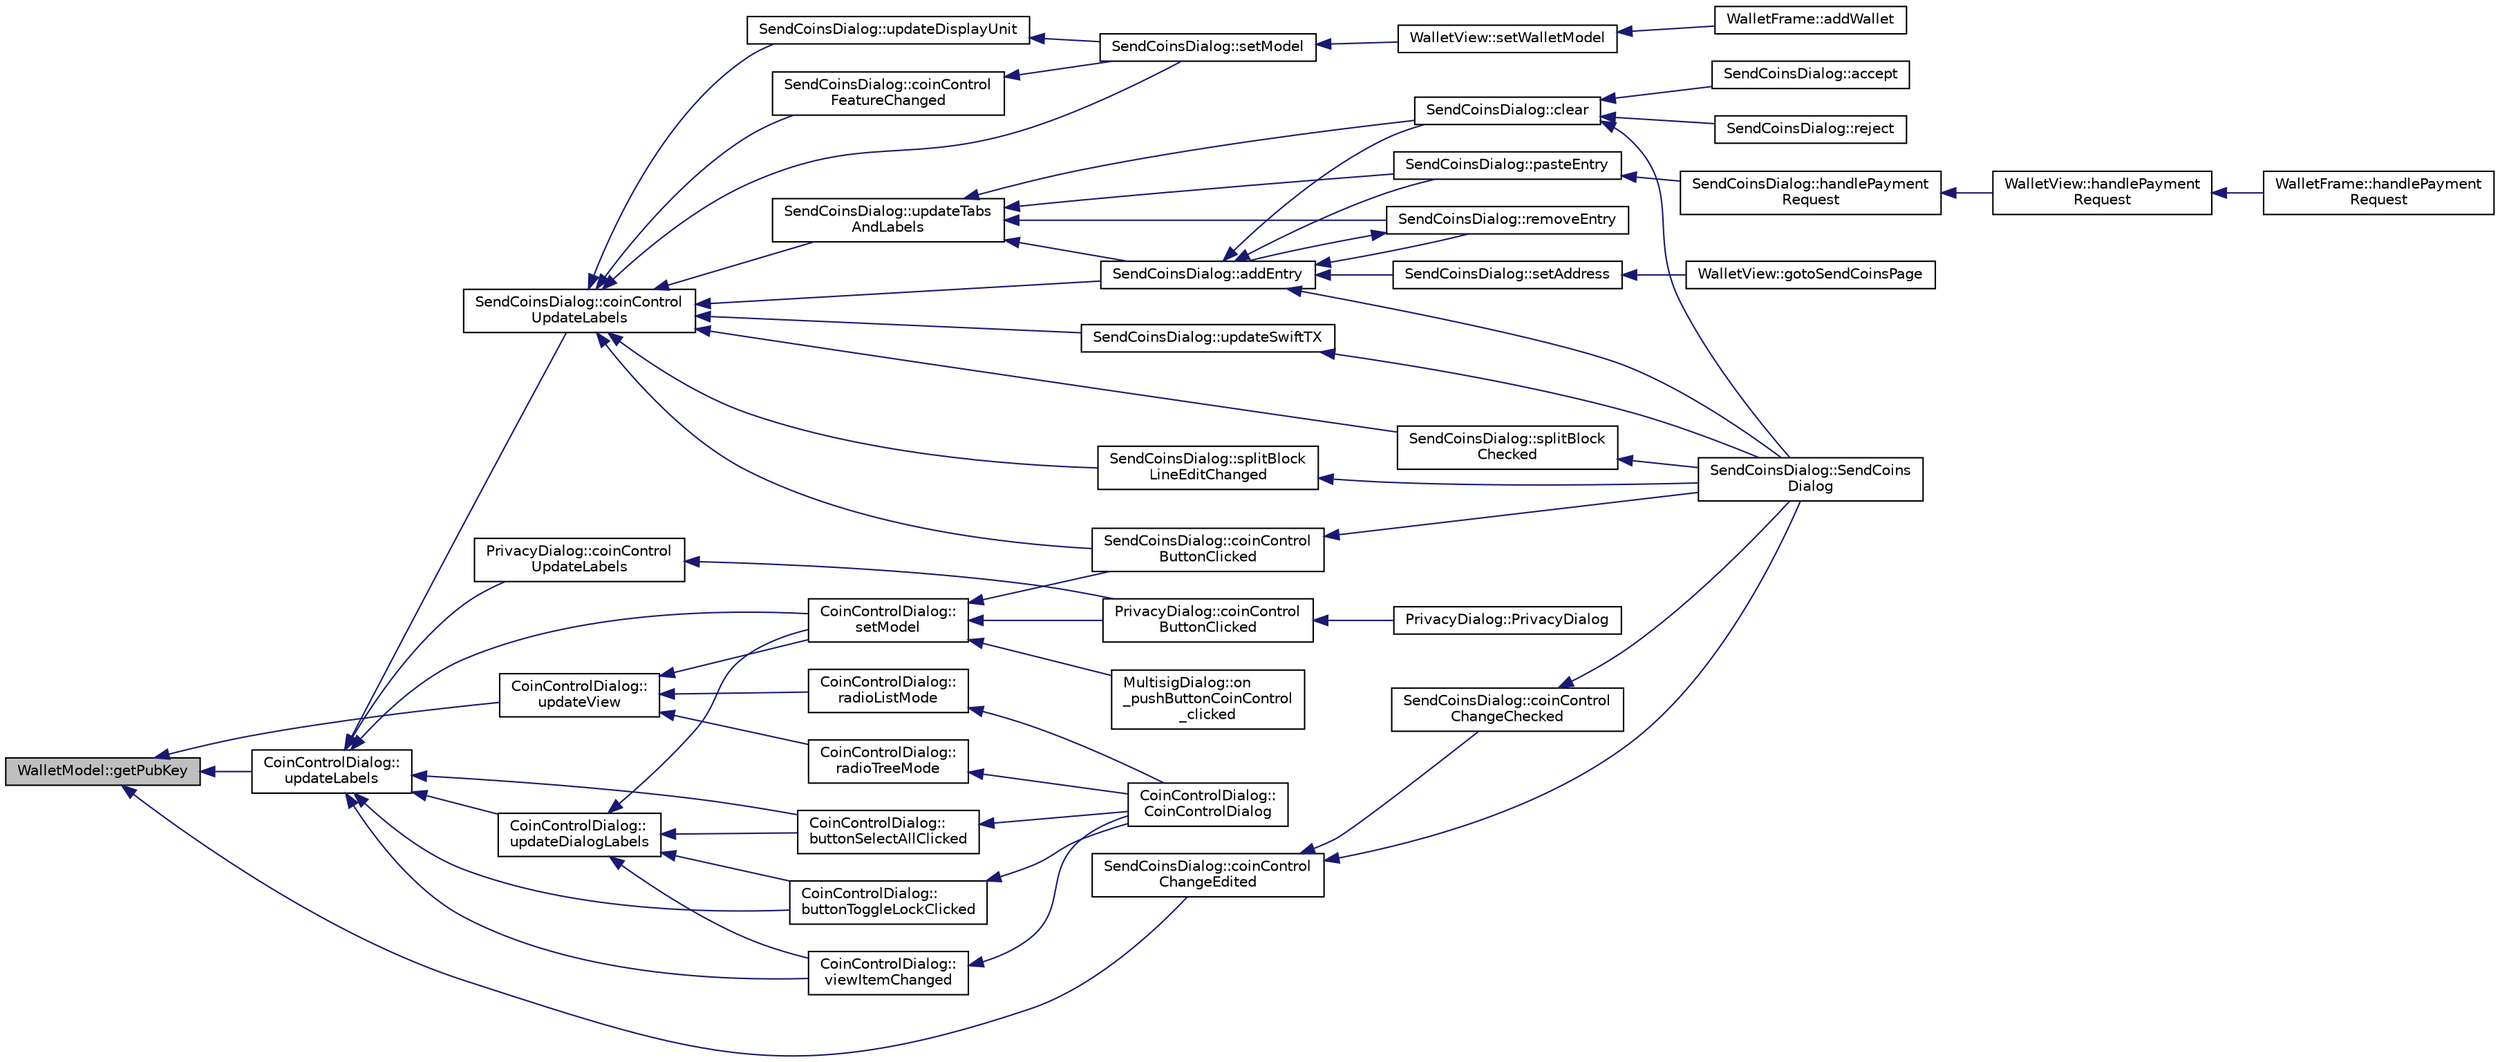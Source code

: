 digraph "WalletModel::getPubKey"
{
  edge [fontname="Helvetica",fontsize="10",labelfontname="Helvetica",labelfontsize="10"];
  node [fontname="Helvetica",fontsize="10",shape=record];
  rankdir="LR";
  Node605 [label="WalletModel::getPubKey",height=0.2,width=0.4,color="black", fillcolor="grey75", style="filled", fontcolor="black"];
  Node605 -> Node606 [dir="back",color="midnightblue",fontsize="10",style="solid",fontname="Helvetica"];
  Node606 [label="CoinControlDialog::\lupdateLabels",height=0.2,width=0.4,color="black", fillcolor="white", style="filled",URL="$class_coin_control_dialog.html#a4fc60e89b097952ff22dc0f9c58c87d9"];
  Node606 -> Node607 [dir="back",color="midnightblue",fontsize="10",style="solid",fontname="Helvetica"];
  Node607 [label="CoinControlDialog::\lsetModel",height=0.2,width=0.4,color="black", fillcolor="white", style="filled",URL="$class_coin_control_dialog.html#a4c34a48574814089c54f763a22f5317a"];
  Node607 -> Node608 [dir="back",color="midnightblue",fontsize="10",style="solid",fontname="Helvetica"];
  Node608 [label="MultisigDialog::on\l_pushButtonCoinControl\l_clicked",height=0.2,width=0.4,color="black", fillcolor="white", style="filled",URL="$class_multisig_dialog.html#a3d21b360d294040f947ce6cc685dfdfa"];
  Node607 -> Node609 [dir="back",color="midnightblue",fontsize="10",style="solid",fontname="Helvetica"];
  Node609 [label="PrivacyDialog::coinControl\lButtonClicked",height=0.2,width=0.4,color="black", fillcolor="white", style="filled",URL="$class_privacy_dialog.html#a16488c5d2fb41caedb18e9a6c1a376bb"];
  Node609 -> Node610 [dir="back",color="midnightblue",fontsize="10",style="solid",fontname="Helvetica"];
  Node610 [label="PrivacyDialog::PrivacyDialog",height=0.2,width=0.4,color="black", fillcolor="white", style="filled",URL="$class_privacy_dialog.html#ab7308b7ed5782dfa26fb1f216385207c"];
  Node607 -> Node611 [dir="back",color="midnightblue",fontsize="10",style="solid",fontname="Helvetica"];
  Node611 [label="SendCoinsDialog::coinControl\lButtonClicked",height=0.2,width=0.4,color="black", fillcolor="white", style="filled",URL="$class_send_coins_dialog.html#a59d757d9e4bea5b380eb480fd79cfb49"];
  Node611 -> Node612 [dir="back",color="midnightblue",fontsize="10",style="solid",fontname="Helvetica"];
  Node612 [label="SendCoinsDialog::SendCoins\lDialog",height=0.2,width=0.4,color="black", fillcolor="white", style="filled",URL="$class_send_coins_dialog.html#a0df5bc29d1df68eda44826651afc595f"];
  Node606 -> Node613 [dir="back",color="midnightblue",fontsize="10",style="solid",fontname="Helvetica"];
  Node613 [label="CoinControlDialog::\lbuttonSelectAllClicked",height=0.2,width=0.4,color="black", fillcolor="white", style="filled",URL="$class_coin_control_dialog.html#ae106a71c5b87ac8bea8c52e7c4f4a129"];
  Node613 -> Node614 [dir="back",color="midnightblue",fontsize="10",style="solid",fontname="Helvetica"];
  Node614 [label="CoinControlDialog::\lCoinControlDialog",height=0.2,width=0.4,color="black", fillcolor="white", style="filled",URL="$class_coin_control_dialog.html#a8eafb58ed1c5668af9a4890704136671"];
  Node606 -> Node615 [dir="back",color="midnightblue",fontsize="10",style="solid",fontname="Helvetica"];
  Node615 [label="CoinControlDialog::\lbuttonToggleLockClicked",height=0.2,width=0.4,color="black", fillcolor="white", style="filled",URL="$class_coin_control_dialog.html#a6da2f01f4e266766a0be3609890b22f2"];
  Node615 -> Node614 [dir="back",color="midnightblue",fontsize="10",style="solid",fontname="Helvetica"];
  Node606 -> Node616 [dir="back",color="midnightblue",fontsize="10",style="solid",fontname="Helvetica"];
  Node616 [label="CoinControlDialog::\lviewItemChanged",height=0.2,width=0.4,color="black", fillcolor="white", style="filled",URL="$class_coin_control_dialog.html#ac3c37dabd83f71d9c96bf5567fe85234"];
  Node616 -> Node614 [dir="back",color="midnightblue",fontsize="10",style="solid",fontname="Helvetica"];
  Node606 -> Node617 [dir="back",color="midnightblue",fontsize="10",style="solid",fontname="Helvetica"];
  Node617 [label="CoinControlDialog::\lupdateDialogLabels",height=0.2,width=0.4,color="black", fillcolor="white", style="filled",URL="$class_coin_control_dialog.html#ae0162e01893a3c85aeeee743c1cb1084"];
  Node617 -> Node607 [dir="back",color="midnightblue",fontsize="10",style="solid",fontname="Helvetica"];
  Node617 -> Node613 [dir="back",color="midnightblue",fontsize="10",style="solid",fontname="Helvetica"];
  Node617 -> Node615 [dir="back",color="midnightblue",fontsize="10",style="solid",fontname="Helvetica"];
  Node617 -> Node616 [dir="back",color="midnightblue",fontsize="10",style="solid",fontname="Helvetica"];
  Node606 -> Node618 [dir="back",color="midnightblue",fontsize="10",style="solid",fontname="Helvetica"];
  Node618 [label="PrivacyDialog::coinControl\lUpdateLabels",height=0.2,width=0.4,color="black", fillcolor="white", style="filled",URL="$class_privacy_dialog.html#a721730d9cef00052728718f55bbf80d3"];
  Node618 -> Node609 [dir="back",color="midnightblue",fontsize="10",style="solid",fontname="Helvetica"];
  Node606 -> Node619 [dir="back",color="midnightblue",fontsize="10",style="solid",fontname="Helvetica"];
  Node619 [label="SendCoinsDialog::coinControl\lUpdateLabels",height=0.2,width=0.4,color="black", fillcolor="white", style="filled",URL="$class_send_coins_dialog.html#ae4f429aabcaf309aa314b90049be2a74"];
  Node619 -> Node620 [dir="back",color="midnightblue",fontsize="10",style="solid",fontname="Helvetica"];
  Node620 [label="SendCoinsDialog::setModel",height=0.2,width=0.4,color="black", fillcolor="white", style="filled",URL="$class_send_coins_dialog.html#a73a6c1b1850a334ee652ac167713a2aa"];
  Node620 -> Node621 [dir="back",color="midnightblue",fontsize="10",style="solid",fontname="Helvetica"];
  Node621 [label="WalletView::setWalletModel",height=0.2,width=0.4,color="black", fillcolor="white", style="filled",URL="$class_wallet_view.html#a0a37ff693a4f9c1e5ddc23f9cd3913be",tooltip="Set the wallet model. "];
  Node621 -> Node622 [dir="back",color="midnightblue",fontsize="10",style="solid",fontname="Helvetica"];
  Node622 [label="WalletFrame::addWallet",height=0.2,width=0.4,color="black", fillcolor="white", style="filled",URL="$class_wallet_frame.html#aa199c3f27654199d84c365cf86167d86"];
  Node619 -> Node623 [dir="back",color="midnightblue",fontsize="10",style="solid",fontname="Helvetica"];
  Node623 [label="SendCoinsDialog::addEntry",height=0.2,width=0.4,color="black", fillcolor="white", style="filled",URL="$class_send_coins_dialog.html#a3d680a76b967641115c6ff2fa83fb62a"];
  Node623 -> Node612 [dir="back",color="midnightblue",fontsize="10",style="solid",fontname="Helvetica"];
  Node623 -> Node624 [dir="back",color="midnightblue",fontsize="10",style="solid",fontname="Helvetica"];
  Node624 [label="SendCoinsDialog::clear",height=0.2,width=0.4,color="black", fillcolor="white", style="filled",URL="$class_send_coins_dialog.html#a127bddff45f49ff5e6e263efe218ae26"];
  Node624 -> Node612 [dir="back",color="midnightblue",fontsize="10",style="solid",fontname="Helvetica"];
  Node624 -> Node625 [dir="back",color="midnightblue",fontsize="10",style="solid",fontname="Helvetica"];
  Node625 [label="SendCoinsDialog::reject",height=0.2,width=0.4,color="black", fillcolor="white", style="filled",URL="$class_send_coins_dialog.html#a4879553d77d29f522ac92ac04580f4ad"];
  Node624 -> Node626 [dir="back",color="midnightblue",fontsize="10",style="solid",fontname="Helvetica"];
  Node626 [label="SendCoinsDialog::accept",height=0.2,width=0.4,color="black", fillcolor="white", style="filled",URL="$class_send_coins_dialog.html#af2185c3d29e43d37c30669f0def46060"];
  Node623 -> Node627 [dir="back",color="midnightblue",fontsize="10",style="solid",fontname="Helvetica"];
  Node627 [label="SendCoinsDialog::removeEntry",height=0.2,width=0.4,color="black", fillcolor="white", style="filled",URL="$class_send_coins_dialog.html#aabd82a79bd2358493f36425f1d62136b"];
  Node627 -> Node623 [dir="back",color="midnightblue",fontsize="10",style="solid",fontname="Helvetica"];
  Node623 -> Node628 [dir="back",color="midnightblue",fontsize="10",style="solid",fontname="Helvetica"];
  Node628 [label="SendCoinsDialog::setAddress",height=0.2,width=0.4,color="black", fillcolor="white", style="filled",URL="$class_send_coins_dialog.html#a920b2dbf121ca3cfac2adc56e96295f8"];
  Node628 -> Node629 [dir="back",color="midnightblue",fontsize="10",style="solid",fontname="Helvetica"];
  Node629 [label="WalletView::gotoSendCoinsPage",height=0.2,width=0.4,color="black", fillcolor="white", style="filled",URL="$class_wallet_view.html#a2a70c2b00b097dd7b83b6915bb037ea3",tooltip="Switch to send coins page. "];
  Node623 -> Node630 [dir="back",color="midnightblue",fontsize="10",style="solid",fontname="Helvetica"];
  Node630 [label="SendCoinsDialog::pasteEntry",height=0.2,width=0.4,color="black", fillcolor="white", style="filled",URL="$class_send_coins_dialog.html#a4440d15ced5d217baaad33a17d56b409"];
  Node630 -> Node631 [dir="back",color="midnightblue",fontsize="10",style="solid",fontname="Helvetica"];
  Node631 [label="SendCoinsDialog::handlePayment\lRequest",height=0.2,width=0.4,color="black", fillcolor="white", style="filled",URL="$class_send_coins_dialog.html#a82ed6a3badadaa523415e1924ebd292a"];
  Node631 -> Node632 [dir="back",color="midnightblue",fontsize="10",style="solid",fontname="Helvetica"];
  Node632 [label="WalletView::handlePayment\lRequest",height=0.2,width=0.4,color="black", fillcolor="white", style="filled",URL="$class_wallet_view.html#a0ae21d91a9d7755026ce2a6846cef68d"];
  Node632 -> Node633 [dir="back",color="midnightblue",fontsize="10",style="solid",fontname="Helvetica"];
  Node633 [label="WalletFrame::handlePayment\lRequest",height=0.2,width=0.4,color="black", fillcolor="white", style="filled",URL="$class_wallet_frame.html#aa8c5b10f2240df164795619ca41c619c"];
  Node619 -> Node634 [dir="back",color="midnightblue",fontsize="10",style="solid",fontname="Helvetica"];
  Node634 [label="SendCoinsDialog::updateTabs\lAndLabels",height=0.2,width=0.4,color="black", fillcolor="white", style="filled",URL="$class_send_coins_dialog.html#a3b834c739f7d02d8086a2bf58525c5f0"];
  Node634 -> Node624 [dir="back",color="midnightblue",fontsize="10",style="solid",fontname="Helvetica"];
  Node634 -> Node623 [dir="back",color="midnightblue",fontsize="10",style="solid",fontname="Helvetica"];
  Node634 -> Node627 [dir="back",color="midnightblue",fontsize="10",style="solid",fontname="Helvetica"];
  Node634 -> Node630 [dir="back",color="midnightblue",fontsize="10",style="solid",fontname="Helvetica"];
  Node619 -> Node635 [dir="back",color="midnightblue",fontsize="10",style="solid",fontname="Helvetica"];
  Node635 [label="SendCoinsDialog::updateDisplayUnit",height=0.2,width=0.4,color="black", fillcolor="white", style="filled",URL="$class_send_coins_dialog.html#a74815ad8502b126200b6fd2e59e9f042"];
  Node635 -> Node620 [dir="back",color="midnightblue",fontsize="10",style="solid",fontname="Helvetica"];
  Node619 -> Node636 [dir="back",color="midnightblue",fontsize="10",style="solid",fontname="Helvetica"];
  Node636 [label="SendCoinsDialog::updateSwiftTX",height=0.2,width=0.4,color="black", fillcolor="white", style="filled",URL="$class_send_coins_dialog.html#ad0ec158c40aa7129bf78e613ee183d7c"];
  Node636 -> Node612 [dir="back",color="midnightblue",fontsize="10",style="solid",fontname="Helvetica"];
  Node619 -> Node637 [dir="back",color="midnightblue",fontsize="10",style="solid",fontname="Helvetica"];
  Node637 [label="SendCoinsDialog::splitBlock\lChecked",height=0.2,width=0.4,color="black", fillcolor="white", style="filled",URL="$class_send_coins_dialog.html#af877b5c2223b5873110e093f5fb04645"];
  Node637 -> Node612 [dir="back",color="midnightblue",fontsize="10",style="solid",fontname="Helvetica"];
  Node619 -> Node638 [dir="back",color="midnightblue",fontsize="10",style="solid",fontname="Helvetica"];
  Node638 [label="SendCoinsDialog::splitBlock\lLineEditChanged",height=0.2,width=0.4,color="black", fillcolor="white", style="filled",URL="$class_send_coins_dialog.html#ab925f4161a3637e766b7a0625761035b"];
  Node638 -> Node612 [dir="back",color="midnightblue",fontsize="10",style="solid",fontname="Helvetica"];
  Node619 -> Node639 [dir="back",color="midnightblue",fontsize="10",style="solid",fontname="Helvetica"];
  Node639 [label="SendCoinsDialog::coinControl\lFeatureChanged",height=0.2,width=0.4,color="black", fillcolor="white", style="filled",URL="$class_send_coins_dialog.html#af13ddd00abec4f060632d887b5e838a3"];
  Node639 -> Node620 [dir="back",color="midnightblue",fontsize="10",style="solid",fontname="Helvetica"];
  Node619 -> Node611 [dir="back",color="midnightblue",fontsize="10",style="solid",fontname="Helvetica"];
  Node605 -> Node640 [dir="back",color="midnightblue",fontsize="10",style="solid",fontname="Helvetica"];
  Node640 [label="CoinControlDialog::\lupdateView",height=0.2,width=0.4,color="black", fillcolor="white", style="filled",URL="$class_coin_control_dialog.html#aadea33050e5c1efd5eae8d2fcfa721f9"];
  Node640 -> Node607 [dir="back",color="midnightblue",fontsize="10",style="solid",fontname="Helvetica"];
  Node640 -> Node641 [dir="back",color="midnightblue",fontsize="10",style="solid",fontname="Helvetica"];
  Node641 [label="CoinControlDialog::\lradioTreeMode",height=0.2,width=0.4,color="black", fillcolor="white", style="filled",URL="$class_coin_control_dialog.html#a1990d478f3ffba666c358a4f1bd395ec"];
  Node641 -> Node614 [dir="back",color="midnightblue",fontsize="10",style="solid",fontname="Helvetica"];
  Node640 -> Node642 [dir="back",color="midnightblue",fontsize="10",style="solid",fontname="Helvetica"];
  Node642 [label="CoinControlDialog::\lradioListMode",height=0.2,width=0.4,color="black", fillcolor="white", style="filled",URL="$class_coin_control_dialog.html#a775c6d290cb63667a434b09072094533"];
  Node642 -> Node614 [dir="back",color="midnightblue",fontsize="10",style="solid",fontname="Helvetica"];
  Node605 -> Node643 [dir="back",color="midnightblue",fontsize="10",style="solid",fontname="Helvetica"];
  Node643 [label="SendCoinsDialog::coinControl\lChangeEdited",height=0.2,width=0.4,color="black", fillcolor="white", style="filled",URL="$class_send_coins_dialog.html#a1f419f2381bce2ae9b4a7bd140f25a4e"];
  Node643 -> Node612 [dir="back",color="midnightblue",fontsize="10",style="solid",fontname="Helvetica"];
  Node643 -> Node644 [dir="back",color="midnightblue",fontsize="10",style="solid",fontname="Helvetica"];
  Node644 [label="SendCoinsDialog::coinControl\lChangeChecked",height=0.2,width=0.4,color="black", fillcolor="white", style="filled",URL="$class_send_coins_dialog.html#a21224b0dedf14f7a6c05174bff9dea65"];
  Node644 -> Node612 [dir="back",color="midnightblue",fontsize="10",style="solid",fontname="Helvetica"];
}
